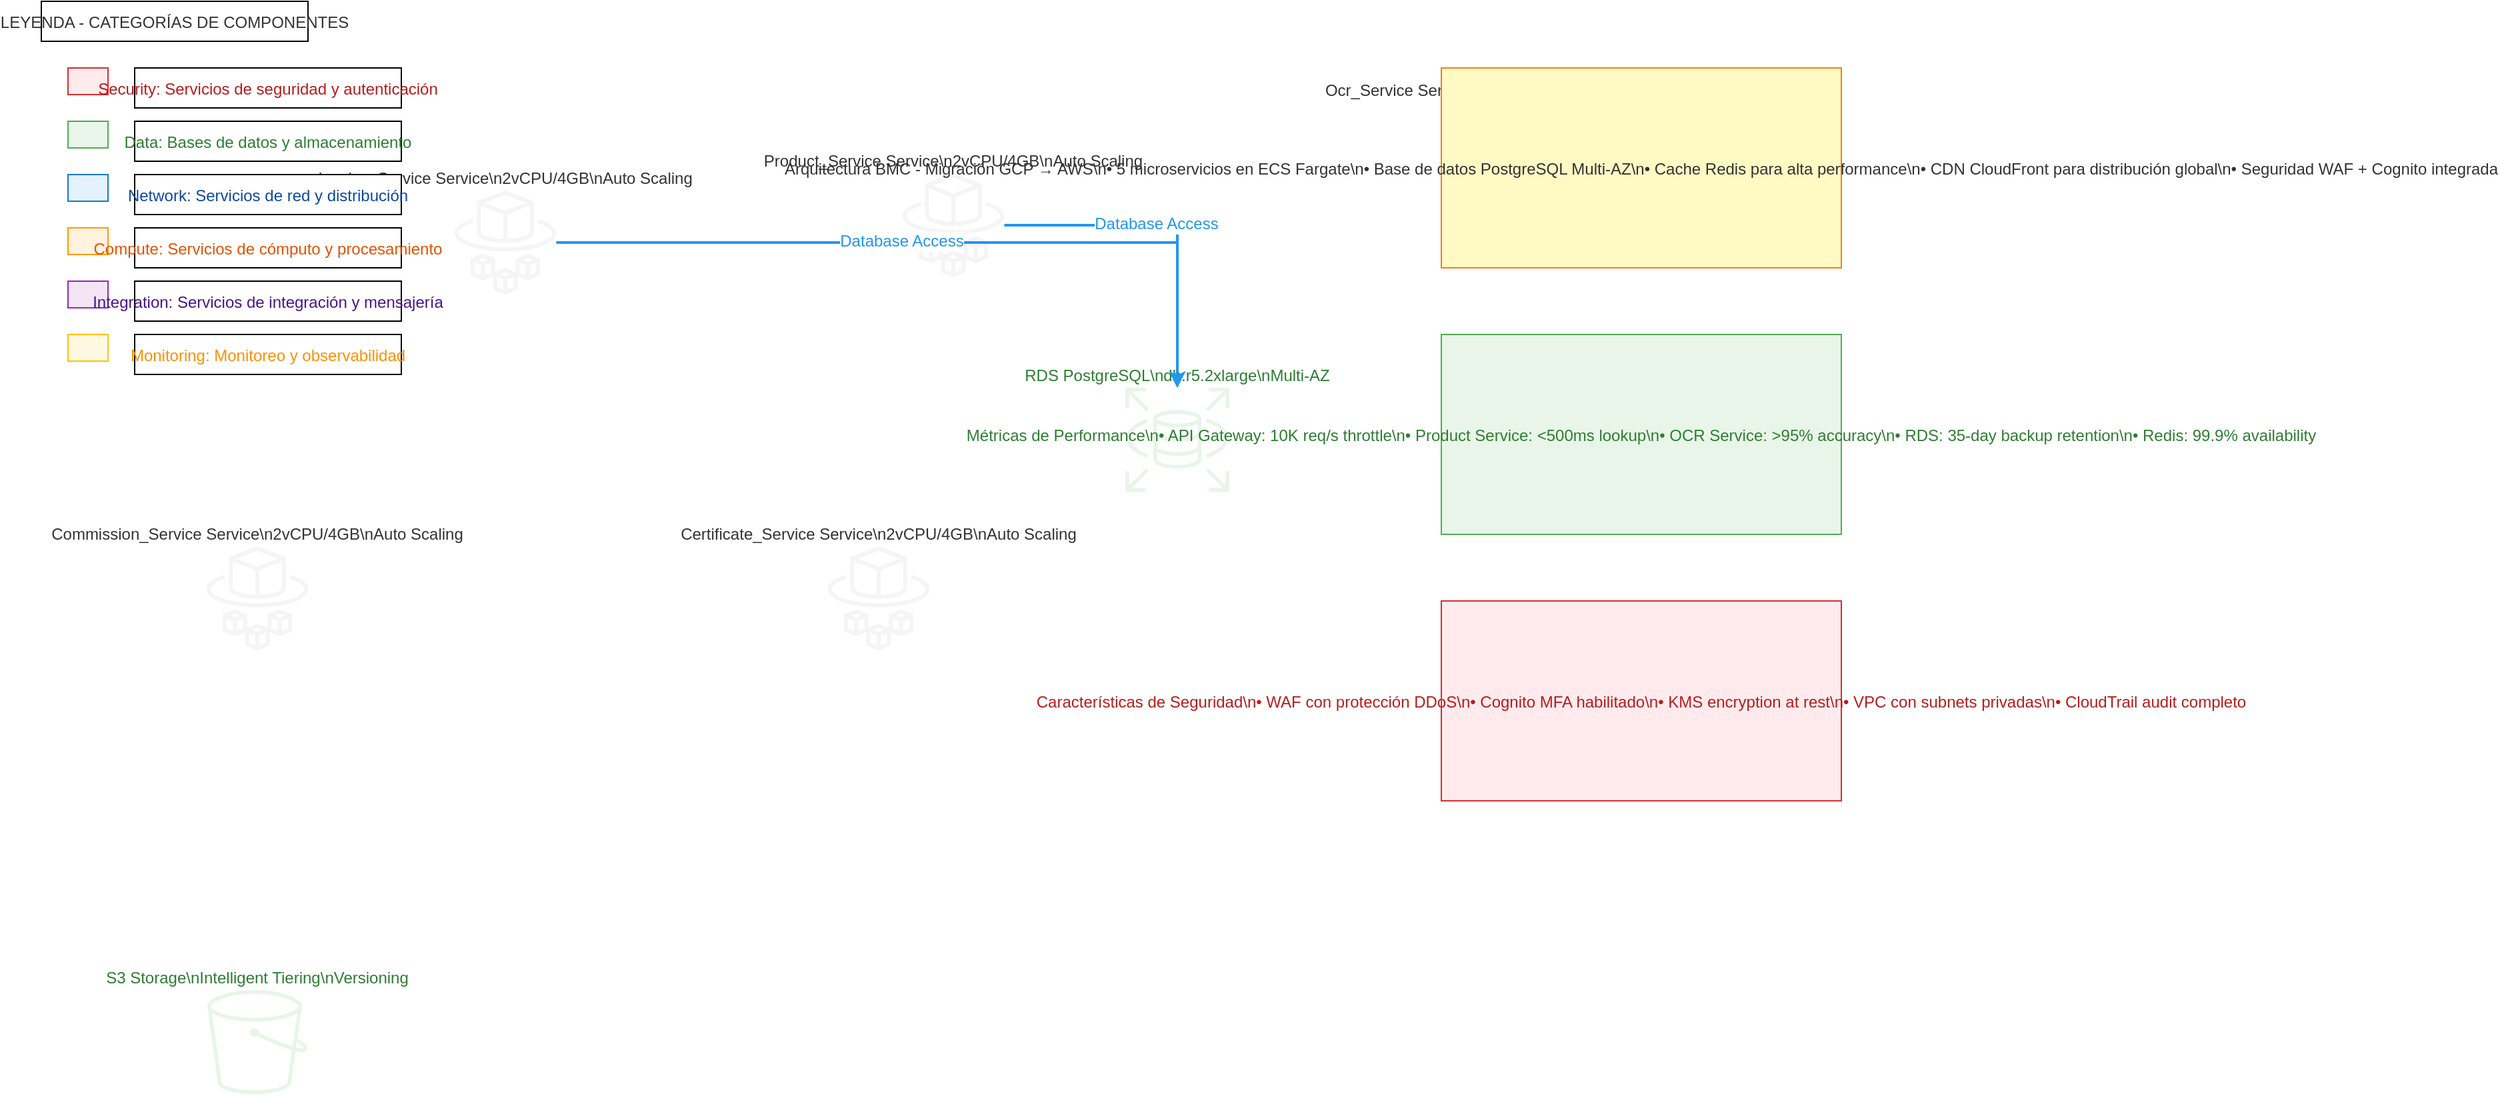 <?xml version="1.0" encoding="UTF-8"?>
<mxfile version="22.1.11">
  <diagram name="Data Flow Force" id="refactored_diagram">
    <mxGraphModel dx="2500" dy="1600" grid="1" gridSize="10" guides="1" tooltips="1" connect="1" arrows="1" fold="1" page="1" pageScale="1" pageWidth="1400" pageHeight="1000">
      <root>
        <mxCell id="0"/>
        <mxCell id="1" parent="0"/>
        <mxCell id="ms_invoice_service" value="Invoice_Service Service\n2vCPU/4GB\nAuto Scaling" style="shape=mxgraph.aws4.fargate;fillColor=#F5F5F5;strokeColor=#666666;fontColor=#333333;fontSize=12;labelPosition=bottom;verticalLabelPosition=top;align=center;verticalAlign=bottom;" vertex="1" parent="1">
          <mxGeometry x="359" y="192" width="78" height="78" as="geometry"/>
        </mxCell>
        <mxCell id="ms_product_service" value="Product_Service Service\n2vCPU/4GB\nAuto Scaling" style="shape=mxgraph.aws4.fargate;fillColor=#F5F5F5;strokeColor=#666666;fontColor=#333333;fontSize=12;labelPosition=bottom;verticalLabelPosition=top;align=center;verticalAlign=bottom;" vertex="1" parent="1">
          <mxGeometry x="695" y="179" width="78" height="78" as="geometry"/>
        </mxCell>
        <mxCell id="ms_ocr_service" value="Ocr_Service Service\n2vCPU/4GB\nAuto Scaling" style="shape=mxgraph.aws4.fargate;fillColor=#F5F5F5;strokeColor=#666666;fontColor=#333333;fontSize=12;labelPosition=bottom;verticalLabelPosition=top;align=center;verticalAlign=bottom;" vertex="1" parent="1">
          <mxGeometry x="1105" y="126" width="78" height="78" as="geometry"/>
        </mxCell>
        <mxCell id="ms_commission_service" value="Commission_Service Service\n2vCPU/4GB\nAuto Scaling" style="shape=mxgraph.aws4.fargate;fillColor=#F5F5F5;strokeColor=#666666;fontColor=#333333;fontSize=12;labelPosition=bottom;verticalLabelPosition=top;align=center;verticalAlign=bottom;" vertex="1" parent="1">
          <mxGeometry x="173" y="459" width="78" height="78" as="geometry"/>
        </mxCell>
        <mxCell id="ms_certificate_service" value="Certificate_Service Service\n2vCPU/4GB\nAuto Scaling" style="shape=mxgraph.aws4.fargate;fillColor=#F5F5F5;strokeColor=#666666;fontColor=#333333;fontSize=12;labelPosition=bottom;verticalLabelPosition=top;align=center;verticalAlign=bottom;" vertex="1" parent="1">
          <mxGeometry x="639" y="459" width="78" height="78" as="geometry"/>
        </mxCell>
        <mxCell id="aws_rds" value="RDS PostgreSQL\ndb.r5.2xlarge\nMulti-AZ" style="shape=mxgraph.aws4.rds;fillColor=#E8F5E8;strokeColor=#4CAF50;fontColor=#2E7D32;fontSize=12;labelPosition=bottom;verticalLabelPosition=top;align=center;verticalAlign=bottom;" vertex="1" parent="1">
          <mxGeometry x="863" y="340" width="78" height="78" as="geometry"/>
        </mxCell>
        <mxCell id="aws_s3" value="S3 Storage\nIntelligent Tiering\nVersioning" style="shape=mxgraph.aws4.s3;fillColor=#E8F5E8;strokeColor=#4CAF50;fontColor=#2E7D32;fontSize=12;labelPosition=bottom;verticalLabelPosition=top;align=center;verticalAlign=bottom;" vertex="1" parent="1">
          <mxGeometry x="173" y="792" width="78" height="78" as="geometry"/>
        </mxCell>
        <mxCell id="legend_title" value="LEYENDA - CATEGORÍAS DE COMPONENTES" style="fillColor=#FFFFFF;strokeColor=#000000;fontColor=#333333;fontSize=12;" vertex="1" parent="1">
          <mxGeometry x="50" y="50" width="200" height="30" as="geometry"/>
        </mxCell>
        <mxCell id="legend_icon_security" value="" style="fillColor=#FFEBEE;strokeColor=#D32F2F;fontColor=#000000;fontSize=12;" vertex="1" parent="1">
          <mxGeometry x="70" y="100" width="30" height="20" as="geometry"/>
        </mxCell>
        <mxCell id="legend_text_security" value="Security: Servicios de seguridad y autenticación" style="fillColor=#FFFFFF;strokeColor=#000000;fontColor=#B71C1C;fontSize=12;" vertex="1" parent="1">
          <mxGeometry x="120" y="100" width="200" height="30" as="geometry"/>
        </mxCell>
        <mxCell id="legend_icon_data" value="" style="fillColor=#E8F5E8;strokeColor=#4CAF50;fontColor=#000000;fontSize=12;" vertex="1" parent="1">
          <mxGeometry x="70" y="140" width="30" height="20" as="geometry"/>
        </mxCell>
        <mxCell id="legend_text_data" value="Data: Bases de datos y almacenamiento" style="fillColor=#FFFFFF;strokeColor=#000000;fontColor=#2E7D32;fontSize=12;" vertex="1" parent="1">
          <mxGeometry x="120" y="140" width="200" height="30" as="geometry"/>
        </mxCell>
        <mxCell id="legend_icon_network" value="" style="fillColor=#E3F2FD;strokeColor=#1976D2;fontColor=#000000;fontSize=12;" vertex="1" parent="1">
          <mxGeometry x="70" y="180" width="30" height="20" as="geometry"/>
        </mxCell>
        <mxCell id="legend_text_network" value="Network: Servicios de red y distribución" style="fillColor=#FFFFFF;strokeColor=#000000;fontColor=#0D47A1;fontSize=12;" vertex="1" parent="1">
          <mxGeometry x="120" y="180" width="200" height="30" as="geometry"/>
        </mxCell>
        <mxCell id="legend_icon_compute" value="" style="fillColor=#FFF3E0;strokeColor=#FF9800;fontColor=#000000;fontSize=12;" vertex="1" parent="1">
          <mxGeometry x="70" y="220" width="30" height="20" as="geometry"/>
        </mxCell>
        <mxCell id="legend_text_compute" value="Compute: Servicios de cómputo y procesamiento" style="fillColor=#FFFFFF;strokeColor=#000000;fontColor=#E65100;fontSize=12;" vertex="1" parent="1">
          <mxGeometry x="120" y="220" width="200" height="30" as="geometry"/>
        </mxCell>
        <mxCell id="legend_icon_integration" value="" style="fillColor=#F3E5F5;strokeColor=#9C27B0;fontColor=#000000;fontSize=12;" vertex="1" parent="1">
          <mxGeometry x="70" y="260" width="30" height="20" as="geometry"/>
        </mxCell>
        <mxCell id="legend_text_integration" value="Integration: Servicios de integración y mensajería" style="fillColor=#FFFFFF;strokeColor=#000000;fontColor=#4A148C;fontSize=12;" vertex="1" parent="1">
          <mxGeometry x="120" y="260" width="200" height="30" as="geometry"/>
        </mxCell>
        <mxCell id="legend_icon_monitoring" value="" style="fillColor=#FFF8E1;strokeColor=#FFC107;fontColor=#000000;fontSize=12;" vertex="1" parent="1">
          <mxGeometry x="70" y="300" width="30" height="20" as="geometry"/>
        </mxCell>
        <mxCell id="legend_text_monitoring" value="Monitoring: Monitoreo y observabilidad" style="fillColor=#FFFFFF;strokeColor=#000000;fontColor=#FF8F00;fontSize=12;" vertex="1" parent="1">
          <mxGeometry x="120" y="300" width="200" height="30" as="geometry"/>
        </mxCell>
        <mxCell id="main_note" value="Arquitectura BMC - Migración GCP → AWS\n• 5 microservicios en ECS Fargate\n• Base de datos PostgreSQL Multi-AZ\n• Cache Redis para alta performance\n• CDN CloudFront para distribución global\n• Seguridad WAF + Cognito integrada" style="fillColor=#FFF9C4;strokeColor=#F57F17;fontColor=#333333;fontSize=12;" vertex="1" parent="1">
          <mxGeometry x="1100" y="100" width="300" height="150" as="geometry"/>
        </mxCell>
        <mxCell id="performance_note" value="Métricas de Performance\n• API Gateway: 10K req/s throttle\n• Product Service: &lt;500ms lookup\n• OCR Service: &gt;95% accuracy\n• RDS: 35-day backup retention\n• Redis: 99.9% availability" style="fillColor=#E8F5E8;strokeColor=#4CAF50;fontColor=#2E7D32;fontSize=12;" vertex="1" parent="1">
          <mxGeometry x="1100" y="300" width="300" height="150" as="geometry"/>
        </mxCell>
        <mxCell id="security_note" value="Características de Seguridad\n• WAF con protección DDoS\n• Cognito MFA habilitado\n• KMS encryption at rest\n• VPC con subnets privadas\n• CloudTrail audit completo" style="fillColor=#FFEBEE;strokeColor=#D32F2F;fontColor=#B71C1C;fontSize=12;" vertex="1" parent="1">
          <mxGeometry x="1100" y="500" width="300" height="150" as="geometry"/>
        </mxCell>
        <mxCell id="conn_ms_invoice_service_to_aws_rds" style="edgeStyle=orthogonalEdgeStyle;rounded=0;orthogonalLoop=1;jettySize=auto;html=1;strokeColor=#2196F3;strokeWidth=2;fontColor=#2196F3;" edge="1" parent="1" source="ms_invoice_service" target="aws_rds">
          <mxGeometry relative="1" as="geometry">
            <Array as="points"/>
          </mxGeometry>
        </mxCell>
        <mxCell id="label_1001" value="Database Access" style="edgeLabel;html=1;align=center;verticalAlign=middle;resizable=0;points=[];fontSize=12;fontColor=#2196F3;" vertex="1" connectable="0" parent="conn_ms_invoice_service_to_aws_rds">
          <mxGeometry x="-0.1" y="1" relative="1" as="geometry">
            <mxPoint as="offset"/>
          </mxGeometry>
        </mxCell>
        <mxCell id="conn_ms_product_service_to_aws_rds" style="edgeStyle=orthogonalEdgeStyle;rounded=0;orthogonalLoop=1;jettySize=auto;html=1;strokeColor=#2196F3;strokeWidth=2;fontColor=#2196F3;" edge="1" parent="1" source="ms_product_service" target="aws_rds">
          <mxGeometry relative="1" as="geometry">
            <Array as="points"/>
          </mxGeometry>
        </mxCell>
        <mxCell id="label_1002" value="Database Access" style="edgeLabel;html=1;align=center;verticalAlign=middle;resizable=0;points=[];fontSize=12;fontColor=#2196F3;" vertex="1" connectable="0" parent="conn_ms_product_service_to_aws_rds">
          <mxGeometry x="-0.1" y="1" relative="1" as="geometry">
            <mxPoint as="offset"/>
          </mxGeometry>
        </mxCell>
      </root>
    </mxGraphModel>
  </diagram>
</mxfile>